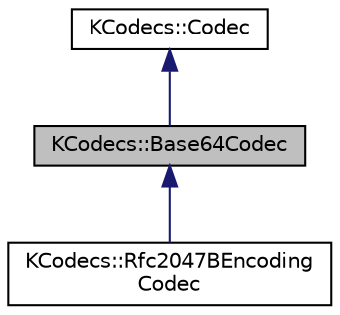 digraph "KCodecs::Base64Codec"
{
  edge [fontname="Helvetica",fontsize="10",labelfontname="Helvetica",labelfontsize="10"];
  node [fontname="Helvetica",fontsize="10",shape=record];
  Node0 [label="KCodecs::Base64Codec",height=0.2,width=0.4,color="black", fillcolor="grey75", style="filled", fontcolor="black"];
  Node1 -> Node0 [dir="back",color="midnightblue",fontsize="10",style="solid",fontname="Helvetica"];
  Node1 [label="KCodecs::Codec",height=0.2,width=0.4,color="black", fillcolor="white", style="filled",URL="$classKCodecs_1_1Codec.html",tooltip="An abstract base class of codecs for common mail transfer encodings. "];
  Node0 -> Node2 [dir="back",color="midnightblue",fontsize="10",style="solid",fontname="Helvetica"];
  Node2 [label="KCodecs::Rfc2047BEncoding\lCodec",height=0.2,width=0.4,color="black", fillcolor="white", style="filled",URL="$classKCodecs_1_1Rfc2047BEncodingCodec.html",tooltip="A class representing the codec for the B encoding as specified in RFC2047B. "];
}
